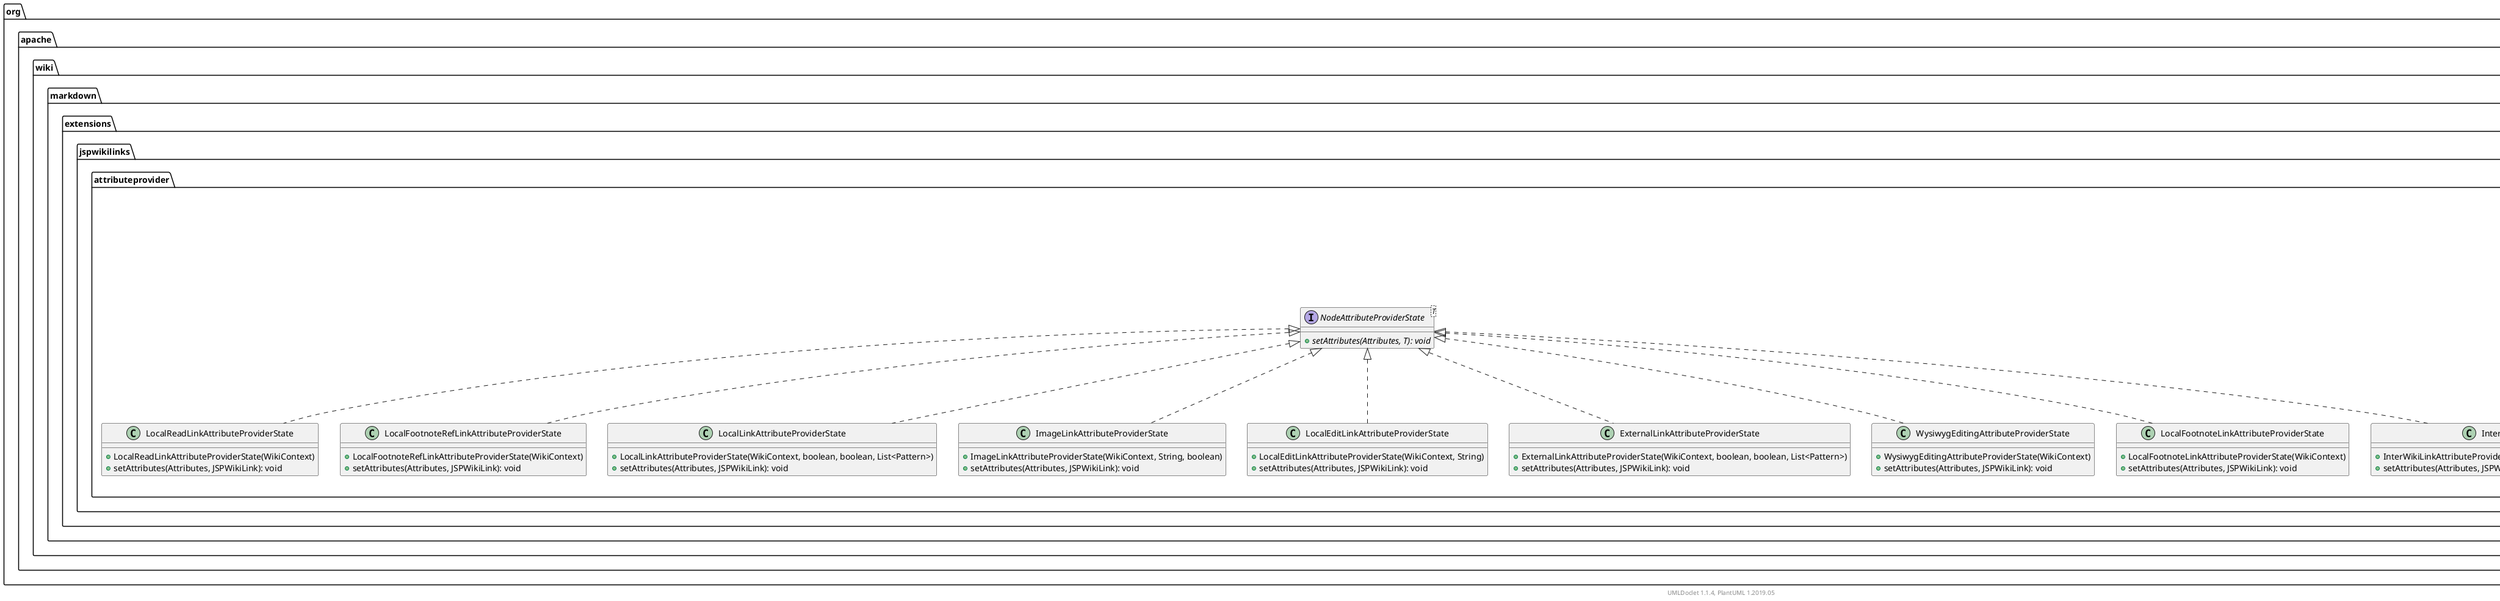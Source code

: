 @startuml

    namespace org.apache.wiki.markdown.extensions.jspwikilinks.attributeprovider {

        class JSPWikiLinkAttributeProviderFactory [[JSPWikiLinkAttributeProviderFactory.html]] {
            +JSPWikiLinkAttributeProviderFactory(WikiContext, boolean, List<Pattern>)
            +apply(LinkResolverContext): AttributeProvider
        }

        class LocalReadLinkAttributeProviderState [[LocalReadLinkAttributeProviderState.html]] {
            +LocalReadLinkAttributeProviderState(WikiContext)
            +setAttributes(Attributes, JSPWikiLink): void
        }

        class LocalFootnoteRefLinkAttributeProviderState [[LocalFootnoteRefLinkAttributeProviderState.html]] {
            +LocalFootnoteRefLinkAttributeProviderState(WikiContext)
            +setAttributes(Attributes, JSPWikiLink): void
        }

        class LocalLinkAttributeProviderState [[LocalLinkAttributeProviderState.html]] {
            +LocalLinkAttributeProviderState(WikiContext, boolean, boolean, List<Pattern>)
            +setAttributes(Attributes, JSPWikiLink): void
        }

        class ImageLinkAttributeProviderState [[ImageLinkAttributeProviderState.html]] {
            +ImageLinkAttributeProviderState(WikiContext, String, boolean)
            +setAttributes(Attributes, JSPWikiLink): void
        }

        interface NodeAttributeProviderState<T> [[NodeAttributeProviderState.html]] {
            {abstract} +setAttributes(Attributes, T): void
        }

        class LocalEditLinkAttributeProviderState [[LocalEditLinkAttributeProviderState.html]] {
            +LocalEditLinkAttributeProviderState(WikiContext, String)
            +setAttributes(Attributes, JSPWikiLink): void
        }

        class ExternalLinkAttributeProviderState [[ExternalLinkAttributeProviderState.html]] {
            +ExternalLinkAttributeProviderState(WikiContext, boolean, boolean, List<Pattern>)
            +setAttributes(Attributes, JSPWikiLink): void
        }

        class WysiwygEditingAttributeProviderState [[WysiwygEditingAttributeProviderState.html]] {
            +WysiwygEditingAttributeProviderState(WikiContext)
            +setAttributes(Attributes, JSPWikiLink): void
        }

        class LocalFootnoteLinkAttributeProviderState [[LocalFootnoteLinkAttributeProviderState.html]] {
            +LocalFootnoteLinkAttributeProviderState(WikiContext)
            +setAttributes(Attributes, JSPWikiLink): void
        }

        class JSPWikiLinkAttributeProvider [[JSPWikiLinkAttributeProvider.html]] {
            #wikiContext: WikiContext
            #linkOperations: LinkParsingOperations
            +JSPWikiLinkAttributeProvider(WikiContext, boolean, List<Pattern>)
            +setAttributes(Node, AttributablePart, Attributes): void
        }

        class InterWikiLinkAttributeProviderState [[InterWikiLinkAttributeProviderState.html]] {
            +InterWikiLinkAttributeProviderState(WikiContext, boolean, boolean, List<Pattern>)
            +setAttributes(Attributes, JSPWikiLink): void
        }

        abstract class com.vladsch.flexmark.html.IndependentAttributeProviderFactory
        com.vladsch.flexmark.html.IndependentAttributeProviderFactory <|-- JSPWikiLinkAttributeProviderFactory

        NodeAttributeProviderState <|.. LocalReadLinkAttributeProviderState

        NodeAttributeProviderState <|.. LocalFootnoteRefLinkAttributeProviderState

        NodeAttributeProviderState <|.. LocalLinkAttributeProviderState

        NodeAttributeProviderState <|.. ImageLinkAttributeProviderState

        NodeAttributeProviderState <|.. LocalEditLinkAttributeProviderState

        NodeAttributeProviderState <|.. ExternalLinkAttributeProviderState

        NodeAttributeProviderState <|.. WysiwygEditingAttributeProviderState

        NodeAttributeProviderState <|.. LocalFootnoteLinkAttributeProviderState

        interface com.vladsch.flexmark.html.AttributeProvider {
            {abstract} +setAttributes(Node, AttributablePart, Attributes): void
        }
        com.vladsch.flexmark.html.AttributeProvider <|.. JSPWikiLinkAttributeProvider

        NodeAttributeProviderState <|.. InterWikiLinkAttributeProviderState

    }


    center footer UMLDoclet 1.1.4, PlantUML 1.2019.05
@enduml
